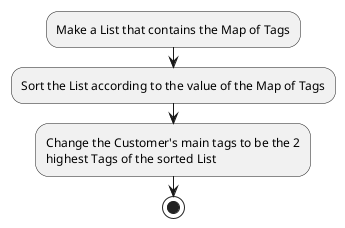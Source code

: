 @startuml
:Make a List that contains the Map of Tags;
:Sort the List according to the value of the Map of Tags;
:Change the Customer's main tags to be the 2
highest Tags of the sorted List;
stop
@enduml

